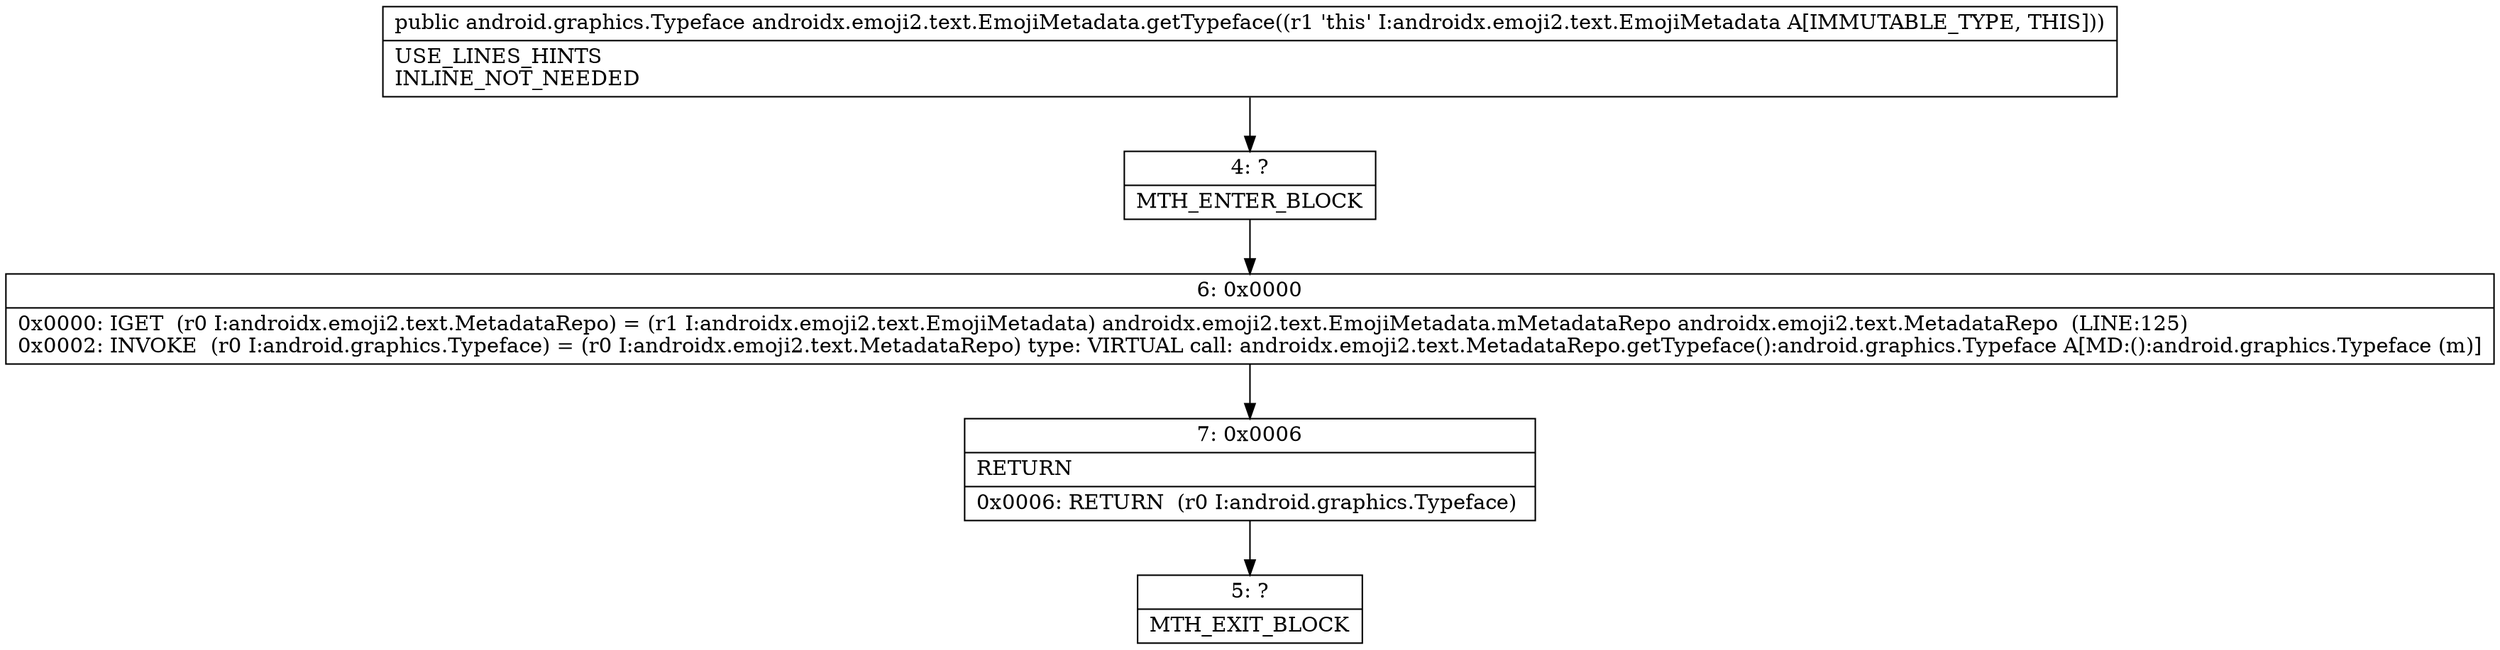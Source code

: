 digraph "CFG forandroidx.emoji2.text.EmojiMetadata.getTypeface()Landroid\/graphics\/Typeface;" {
Node_4 [shape=record,label="{4\:\ ?|MTH_ENTER_BLOCK\l}"];
Node_6 [shape=record,label="{6\:\ 0x0000|0x0000: IGET  (r0 I:androidx.emoji2.text.MetadataRepo) = (r1 I:androidx.emoji2.text.EmojiMetadata) androidx.emoji2.text.EmojiMetadata.mMetadataRepo androidx.emoji2.text.MetadataRepo  (LINE:125)\l0x0002: INVOKE  (r0 I:android.graphics.Typeface) = (r0 I:androidx.emoji2.text.MetadataRepo) type: VIRTUAL call: androidx.emoji2.text.MetadataRepo.getTypeface():android.graphics.Typeface A[MD:():android.graphics.Typeface (m)]\l}"];
Node_7 [shape=record,label="{7\:\ 0x0006|RETURN\l|0x0006: RETURN  (r0 I:android.graphics.Typeface) \l}"];
Node_5 [shape=record,label="{5\:\ ?|MTH_EXIT_BLOCK\l}"];
MethodNode[shape=record,label="{public android.graphics.Typeface androidx.emoji2.text.EmojiMetadata.getTypeface((r1 'this' I:androidx.emoji2.text.EmojiMetadata A[IMMUTABLE_TYPE, THIS]))  | USE_LINES_HINTS\lINLINE_NOT_NEEDED\l}"];
MethodNode -> Node_4;Node_4 -> Node_6;
Node_6 -> Node_7;
Node_7 -> Node_5;
}

